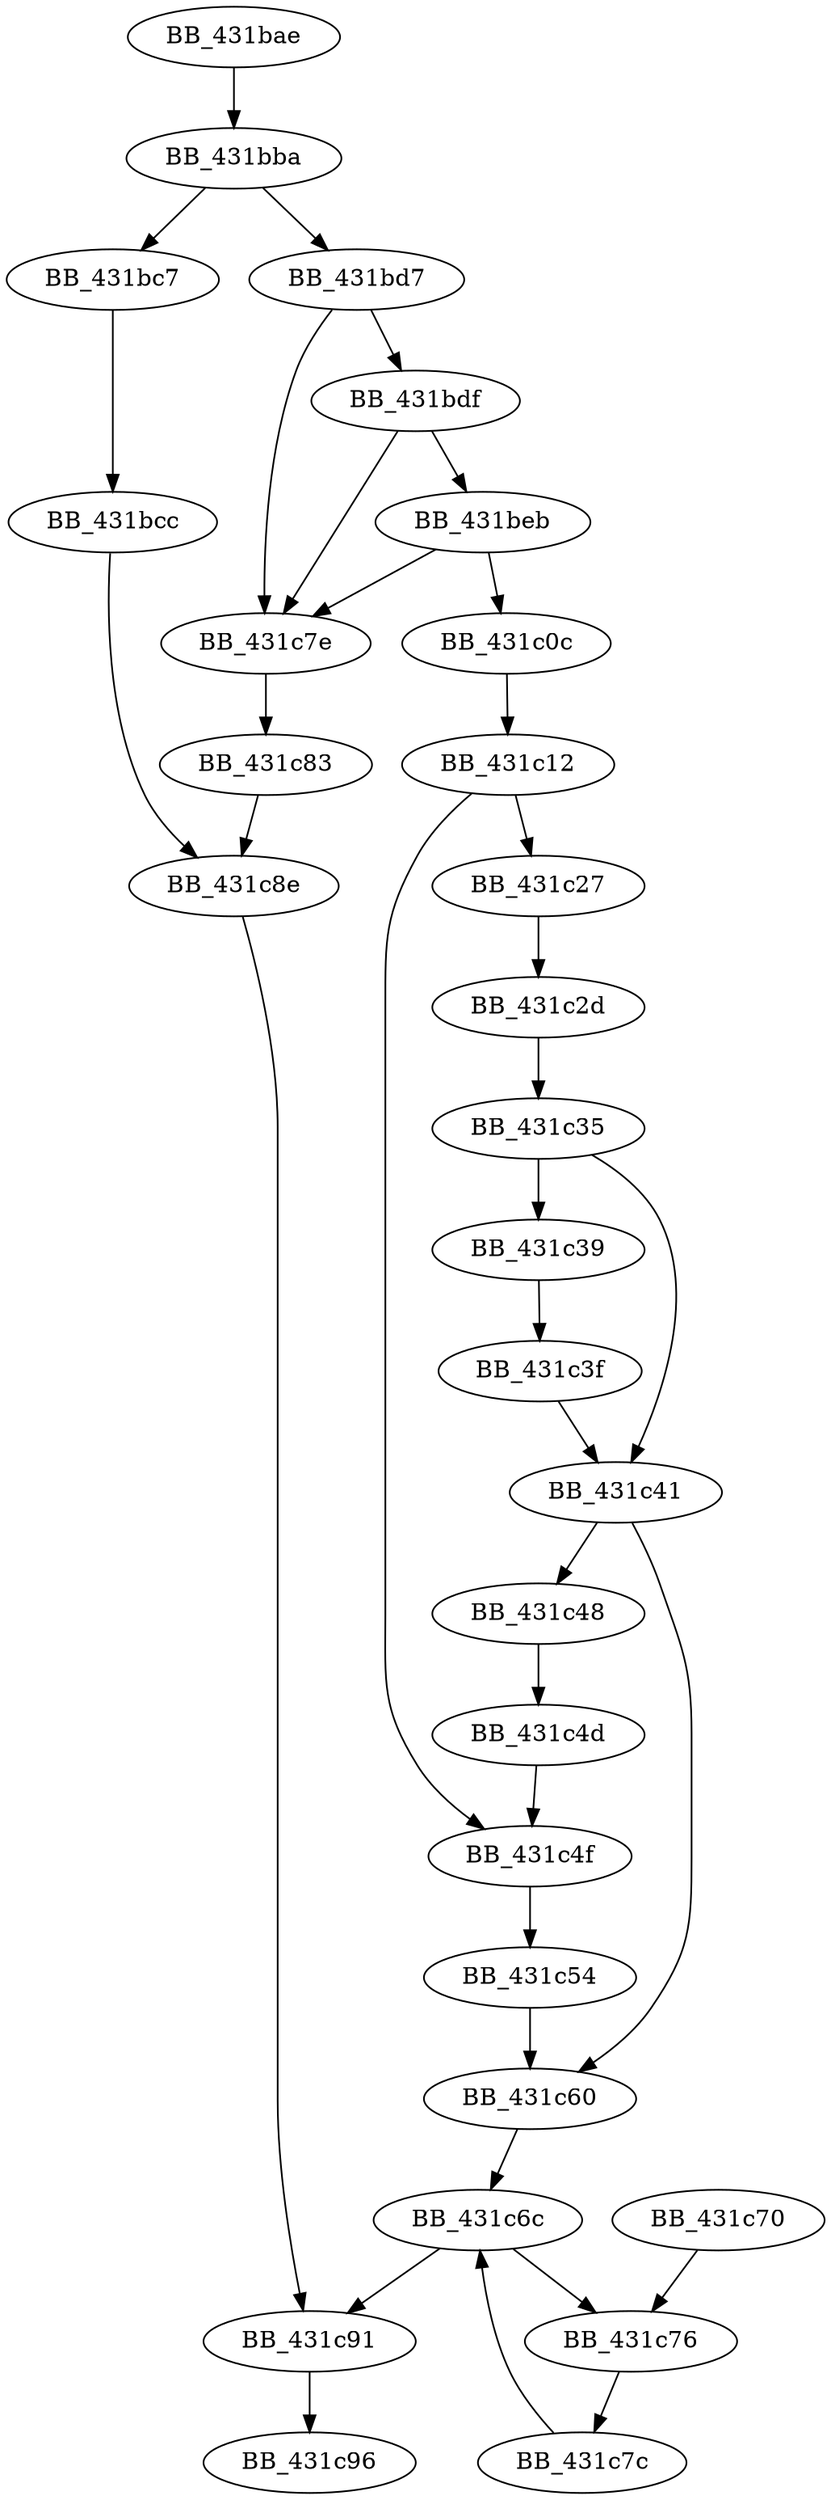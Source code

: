 DiGraph __commit{
BB_431bae->BB_431bba
BB_431bba->BB_431bc7
BB_431bba->BB_431bd7
BB_431bc7->BB_431bcc
BB_431bcc->BB_431c8e
BB_431bd7->BB_431bdf
BB_431bd7->BB_431c7e
BB_431bdf->BB_431beb
BB_431bdf->BB_431c7e
BB_431beb->BB_431c0c
BB_431beb->BB_431c7e
BB_431c0c->BB_431c12
BB_431c12->BB_431c27
BB_431c12->BB_431c4f
BB_431c27->BB_431c2d
BB_431c2d->BB_431c35
BB_431c35->BB_431c39
BB_431c35->BB_431c41
BB_431c39->BB_431c3f
BB_431c3f->BB_431c41
BB_431c41->BB_431c48
BB_431c41->BB_431c60
BB_431c48->BB_431c4d
BB_431c4d->BB_431c4f
BB_431c4f->BB_431c54
BB_431c54->BB_431c60
BB_431c60->BB_431c6c
BB_431c6c->BB_431c76
BB_431c6c->BB_431c91
BB_431c70->BB_431c76
BB_431c76->BB_431c7c
BB_431c7c->BB_431c6c
BB_431c7e->BB_431c83
BB_431c83->BB_431c8e
BB_431c8e->BB_431c91
BB_431c91->BB_431c96
}
